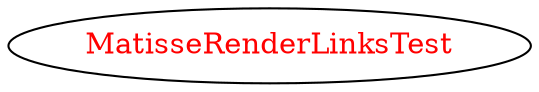 digraph dependencyGraph {
 concentrate=true;
 ranksep="2.0";
 rankdir="LR"; 
 splines="ortho";
"MatisseRenderLinksTest" [fontcolor="red"];
}